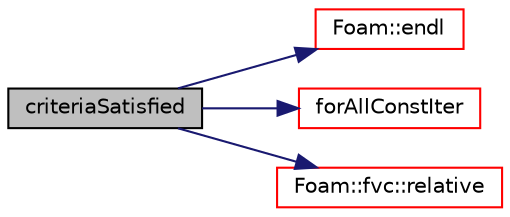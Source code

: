 digraph "criteriaSatisfied"
{
  bgcolor="transparent";
  edge [fontname="Helvetica",fontsize="10",labelfontname="Helvetica",labelfontsize="10"];
  node [fontname="Helvetica",fontsize="10",shape=record];
  rankdir="LR";
  Node37 [label="criteriaSatisfied",height=0.2,width=0.4,color="black", fillcolor="grey75", style="filled", fontcolor="black"];
  Node37 -> Node38 [color="midnightblue",fontsize="10",style="solid",fontname="Helvetica"];
  Node38 [label="Foam::endl",height=0.2,width=0.4,color="red",URL="$a21851.html#a2db8fe02a0d3909e9351bb4275b23ce4",tooltip="Add newline and flush stream. "];
  Node37 -> Node40 [color="midnightblue",fontsize="10",style="solid",fontname="Helvetica"];
  Node40 [label="forAllConstIter",height=0.2,width=0.4,color="red",URL="$a39311.html#ae21e2836509b0fa7f7cedf6493b11b09"];
  Node37 -> Node335 [color="midnightblue",fontsize="10",style="solid",fontname="Helvetica"];
  Node335 [label="Foam::fvc::relative",height=0.2,width=0.4,color="red",URL="$a21861.html#a5e4ab9141a668cb1182ffd7176f0bc41",tooltip="Return the given absolute flux in relative form. "];
}
